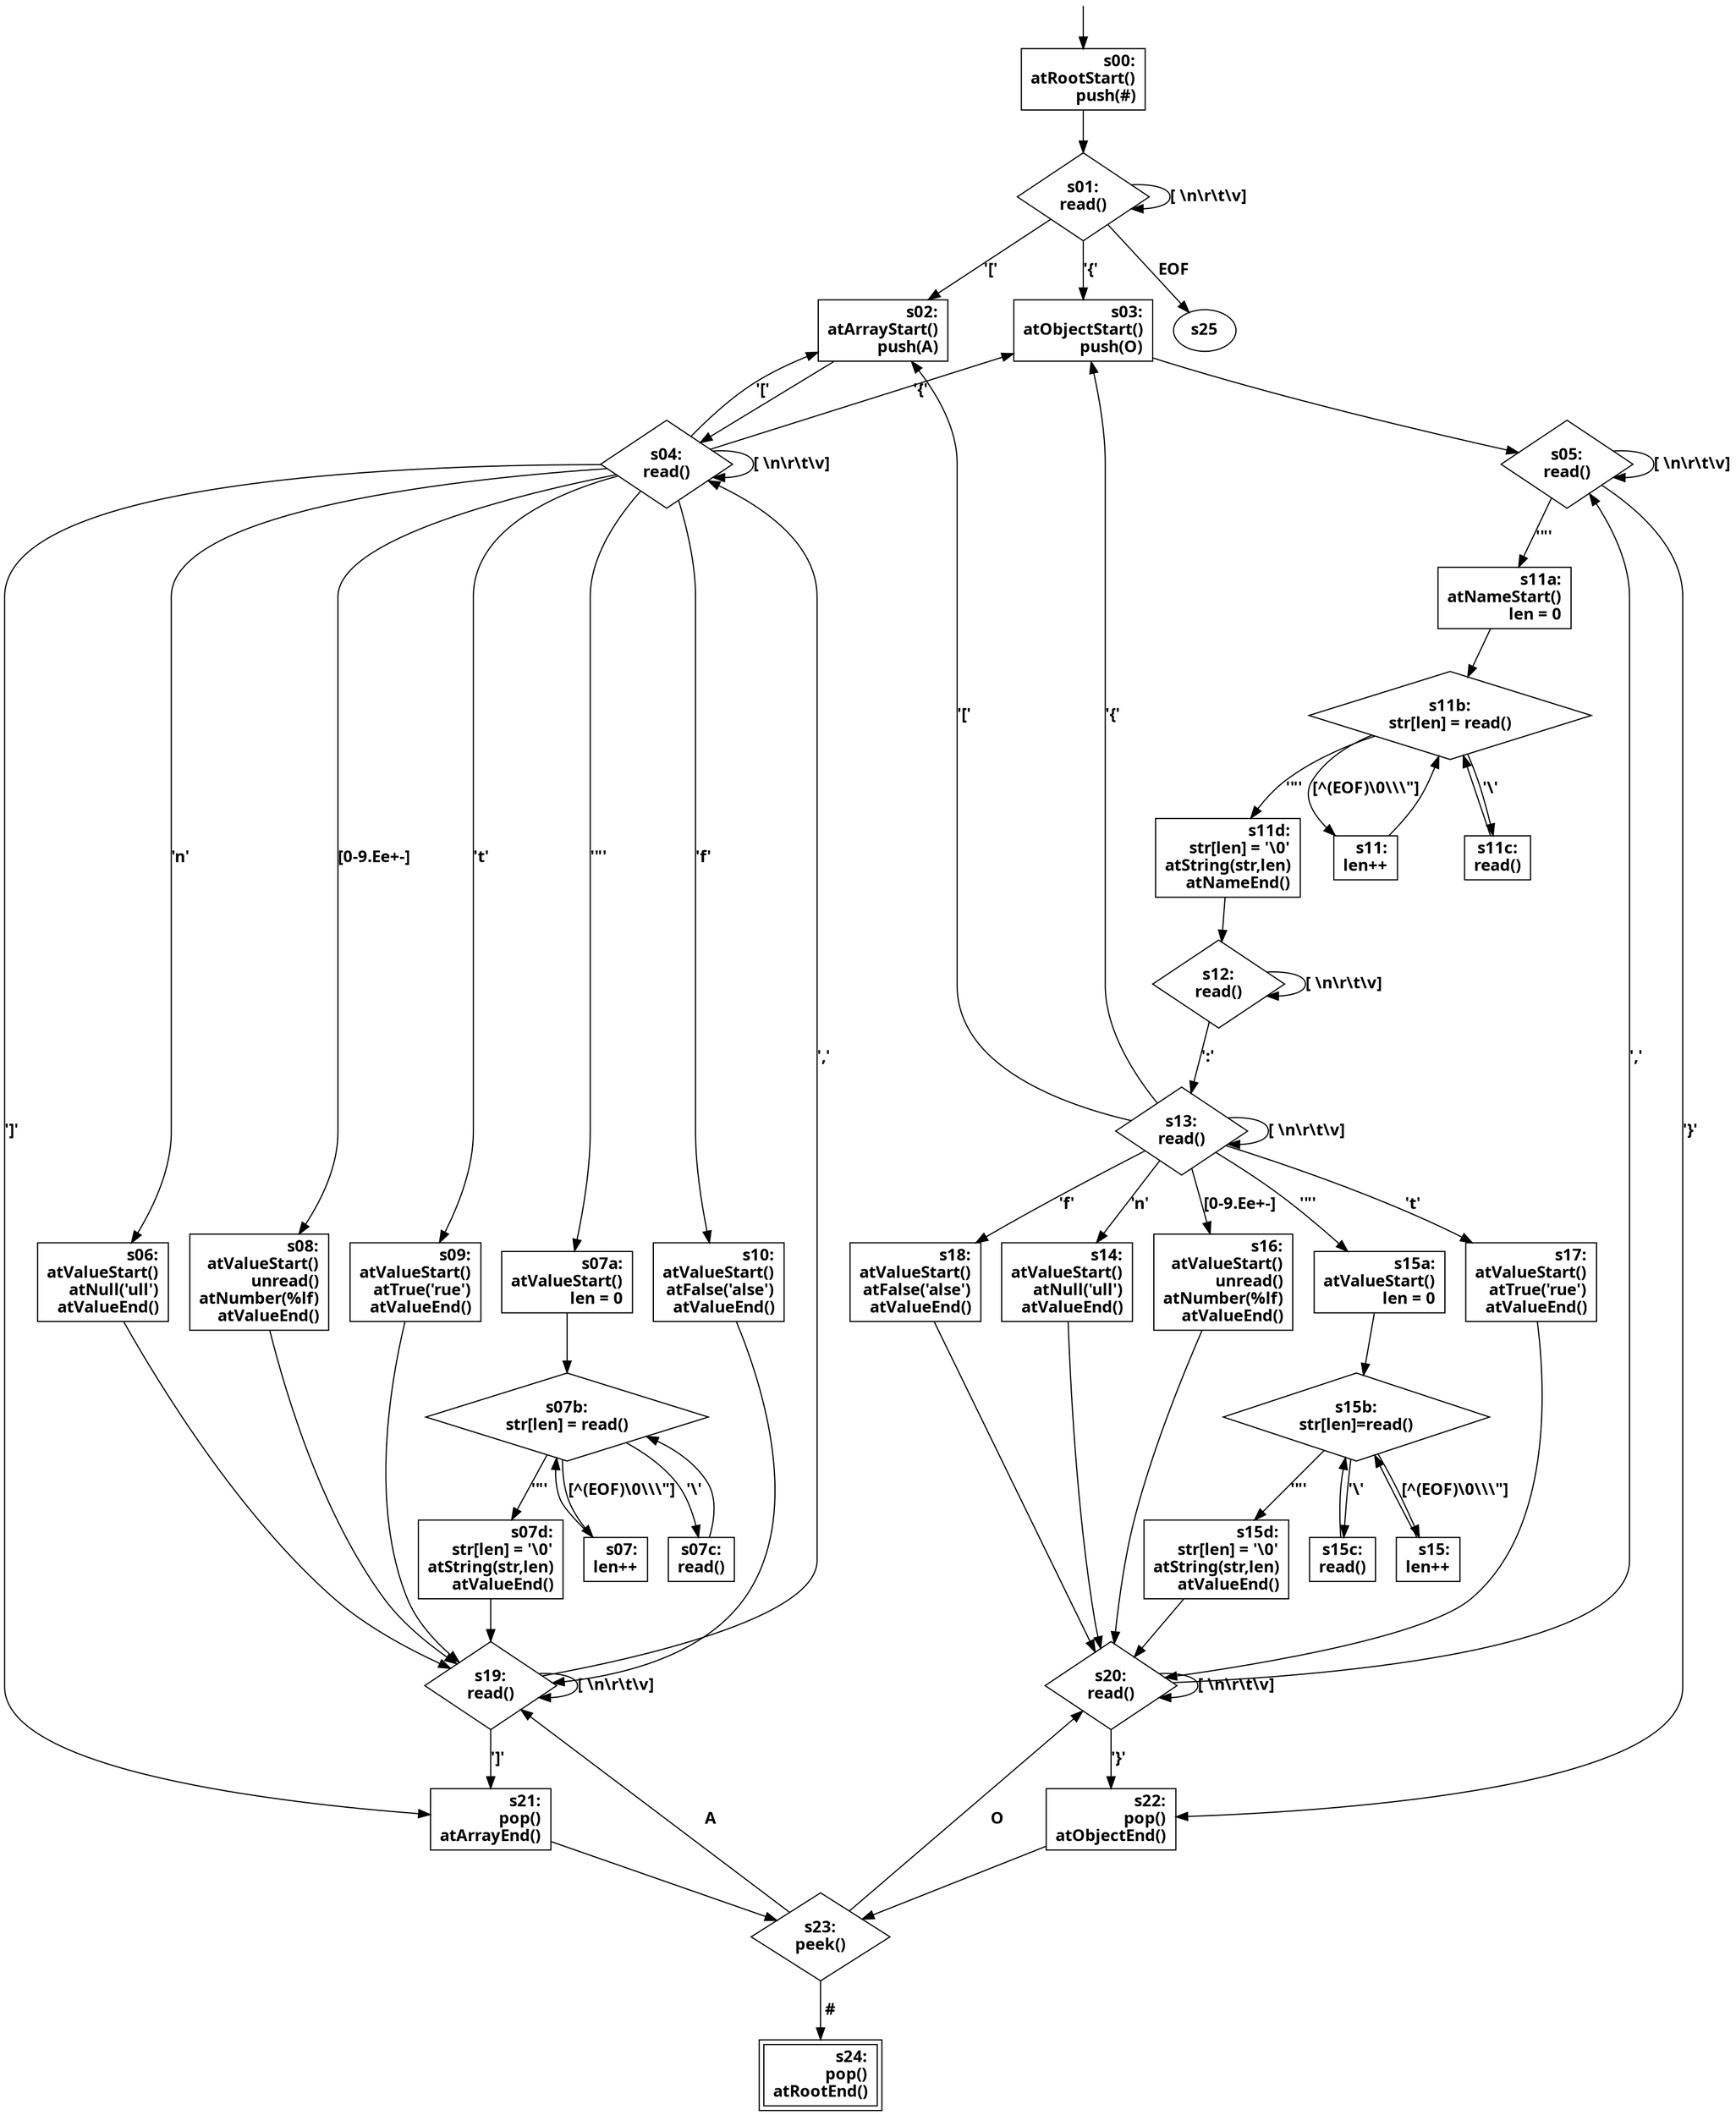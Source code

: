 graph G {
    rankdir=TB;
    node [fontname="Menlo Bold"];
    edge [fontname="Menlo Bold", dir="forward"];
    reset [shape="none",label="",width=0,height=0];
    s00 [shape="rectangle",label="s00:\ratRootStart()\rpush(#)\r",];
    s01 [shape="diamond", label="s01:\nread()\n"];

    s02 [shape="rectangle",label="s02:\ratArrayStart()\rpush(A)\r"];
    s03 [shape="rectangle",label="s03:\ratObjectStart()\rpush(O)\r"];

    s04 [shape="diamond",label="s04:\nread()\n"];
    s05 [shape="diamond",label="s05:\nread()\n"];

    s06 [shape="rectangle",label="s06:\ratValueStart()\ratNull('ull')\ratValueEnd()\r"];
    s07a [shape="rectangle",label="s07a:\ratValueStart()\rlen = 0\r"];
    s07b [shape="diamond",label="s07b:\nstr[len] = read()\n"];
    s07c [shape="rectangle",label="s07c:\nread()\n"];
    s07 [shape="rectangle",label="s07:\rlen++\r"];
    s07d [shape="rectangle",label="s07d:\rstr[len] = '\\0'\ratString(str,len)\ratValueEnd()\r"];
    s08 [shape="rectangle",label="s08:\ratValueStart()\runread()\ratNumber(%lf)\ratValueEnd()\r"];
    s09 [shape="rectangle",label="s09:\ratValueStart()\ratTrue('rue')\ratValueEnd()\r"];
    s10 [shape="rectangle",label="s10:\ratValueStart()\ratFalse('alse')\ratValueEnd()\r"];
    s11a [shape="rectangle",label="s11a:\ratNameStart()\rlen = 0\r"];
    s11b [shape="diamond",label="s11b:\nstr[len] = read()\n"];
    s11c [shape="rectangle",label="s11c:\nread()\n"];
    s11 [shape="rectangle",label="s11:\rlen++\r"];
    s11d [shape="rectangle",label="s11d:\rstr[len] = '\\0'\ratString(str,len)\ratNameEnd()\r"];

    s12 [shape="diamond",label="s12:\nread()\n"];

    s13 [shape="diamond",label="s13:\nread()\n"];

    s14 [shape="rectangle",label="s14:\ratValueStart()\ratNull('ull')\ratValueEnd()\r"];
    s15a [shape="rectangle",label="s15a:\ratValueStart()\rlen = 0\r"];
    s15b [shape="diamond",label="s15b:\nstr[len]=read()\n"];
    s15c [shape="rectangle",label="s15c:\nread()\n"];
    s15 [shape="rectangle",label="s15:\rlen++\r"];
    s15d [shape="rectangle",label="s15d:\rstr[len] = '\\0'\ratString(str,len)\ratValueEnd()\r"];
    s16 [shape="rectangle",label="s16:\ratValueStart()\runread()\ratNumber(%lf)\ratValueEnd()\r"];
    s17 [shape="rectangle",label="s17:\ratValueStart()\ratTrue('rue')\ratValueEnd()\r"];
    s18 [shape="rectangle",label="s18:\ratValueStart()\ratFalse('alse')\ratValueEnd()\r"];

    s19 [shape="diamond",label="s19:\nread()\n"];
    s20 [shape="diamond",label="s20:\nread()\n"];

    s21 [shape="rectangle",label="s21:\rpop()\ratArrayEnd()\r"];
    s22 [shape="rectangle",label="s22:\rpop()\ratObjectEnd()\r"];

    s23 [shape="diamond",label="s23:\npeek()\n"];

    s24 [shape="rectangle",label="s24:\rpop()\ratRootEnd()\r",peripheries=2];

    reset -- s00;
    s00 -- s01;
    s01 -- s01 [label="[ \\n\\r\\t\\v]"];
    s01 -- s02 [label="'['"];
    s01 -- s03 [label="'{'"];
    s01 -- s25 [label=" EOF"];
    s02 -- s04;
    s03 -- s05;
    s04 -- s02 [label="'['"];
    s04 -- s03 [label="'{'"];
    s04 -- s04 [label="[ \\n\\r\\t\\v]"];
    s04 -- s06 [label="'n'"];
    s04 -- s07a [label="'\"'"];
    s04 -- s08 [label="[0-9.Ee+-]"];
    s04 -- s09 [label="'t'"];
    s04 -- s10 [label="'f'"];
    s04 -- s21 [label="']'"];
    s05 -- s05 [label="[ \\n\\r\\t\\v]"];
    s05 -- s11a [label="'\"'"];
    s05 -- s22 [label="'}'"];
    s06 -- s19;
    s07a -- s07b;
    s07b -- s07c [label="'\\'"];
    s07b -- s07d [label="'\"'"];
    s07b -- s07 [label="[^(EOF)\\0\\\\\\\"]"];
    s07c -- s07b;
    s07d -- s19;
    s07 -- s07b;
    s08 -- s19;
    s09 -- s19;
    s10 -- s19;
    s11a -- s11b;
    s11b -- s11 [label="[^(EOF)\\0\\\\\\\"]"];
    s11b -- s11c [label="'\\'"];
    s11b -- s11d [label="'\"'"];
    s11c -- s11b;
    s11 -- s11b;
    s11d -- s12;
    s12 -- s12 [label="[ \\n\\r\\t\\v]"];
    s12 -- s13 [label="':'"];
    s13 -- s02 [label="'['"];
    s13 -- s03 [label="'{'"];
    s13 -- s13 [label="[ \\n\\r\\t\\v]"];
    s13 -- s14 [label="'n'"];
    s13 -- s15a [label="'\"'"];
    s13 -- s16 [label="[0-9.Ee+-]"];
    s13 -- s17 [label="'t'"];
    s13 -- s18 [label="'f'"];
    s14 -- s20;
    s15a -- s15b;
    s15b -- s15c [label="'\\'"];
    s15b -- s15d [label="'\"'"];
    s15b -- s15 [label="[^(EOF)\\0\\\\\\\"]"];
    s15c -- s15b;
    s15d -- s20;
    s15 -- s15b;
    s16 -- s20;
    s17 -- s20;
    s18 -- s20;
    s19 -- s04 [label="','"];
    s19 -- s19 [label="[ \\n\\r\\t\\v]"];
    s19 -- s21 [label="']'"];
    s20 -- s05 [label="','"];
    s20 -- s20 [label="[ \\n\\r\\t\\v]"];
    s20 -- s22 [label="'}'"];
    s21 -- s23;
    s22 -- s23;
    s23 -- s19 [label="A"];
    s23 -- s20 [label="O"];
    s23 -- s24 [label=" #"];
    {rank=same s02 s03}
    {rank=same s04 s05}
    {rank=same s06 s07a s08 s09 s10 s14 s15a s16 s17 s18}
    {rank=same s19 s20}
    {rank=same s21 s22}
}
